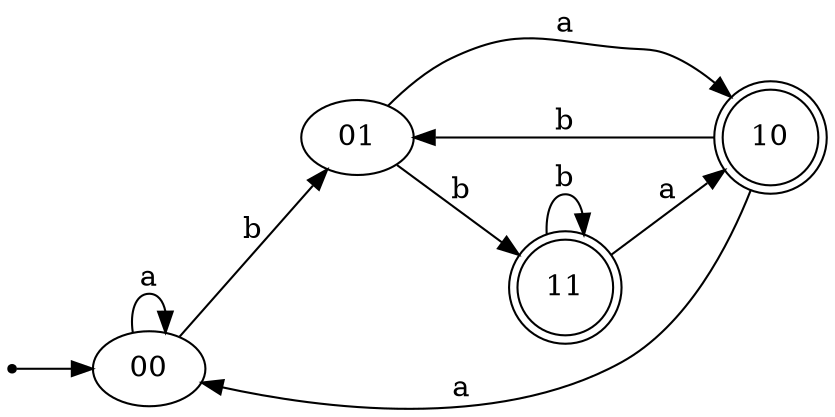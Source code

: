 digraph Automaton {
	rankdir=LR;
	-1 -> 00;
	-1 [shape="point"];
	11 [shape="doublecircle"];
	10 [shape="doublecircle"];
	01 -> 10 [label="a"];
	01 -> 11 [label="b"];
	10 -> 00 [label="a"];
	10 -> 01 [label="b"];
	11 -> 10 [label="a"];
	11 -> 11 [label="b"];
	00 -> 00 [label="a"];
	00 -> 01 [label="b"];
}